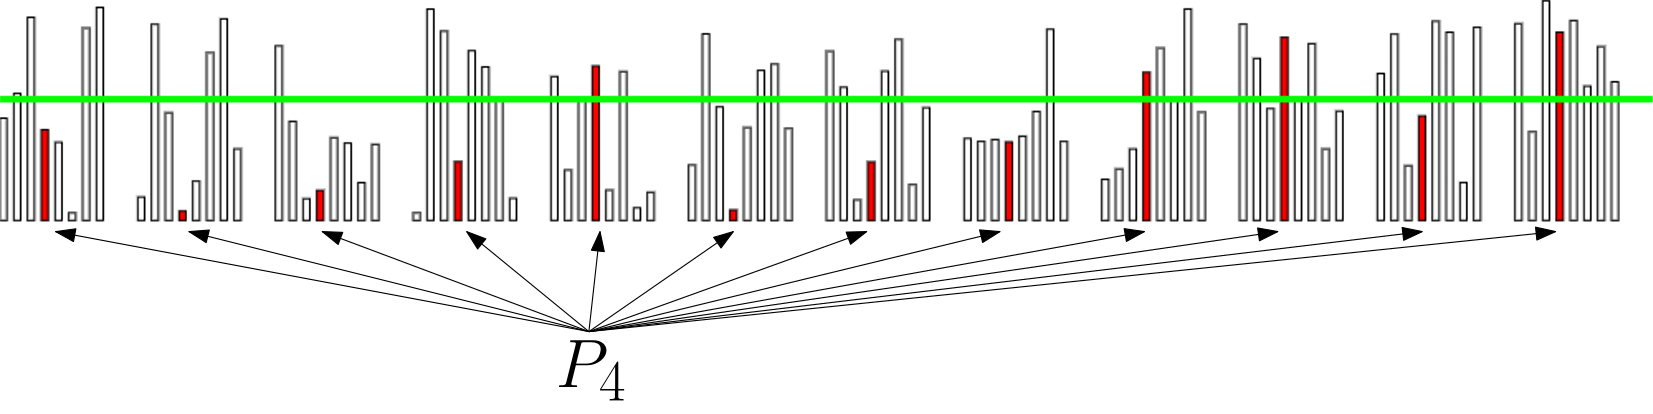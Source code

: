 <?xml version="1.0"?>
<!DOCTYPE ipe SYSTEM "ipe.dtd">
<ipe version="70212" creator="Ipe 7.2.12">
<info created="D:20191018210919" modified="D:20191018213224"/>
<bitmap id="1" width="1000" height="250" BitsPerComponent="8" ColorSpace="DeviceRGB" Filter="FlateDecode" length="4273" encoding="base64">
eNrt3UuIZFcdwOFyzKghpAayCKJpEHXliCg+iAsnbhxkghoSGoKIGgwoxIAMojAEHAiCIkGI
C4VIVEQCTUJUIjJujC4EHyhiu1JxkYi4CChIfKCOxypOec7c6el63VvnnPt9nEUyzNyue/t/
z/3lUdWXLwMAQJsODw9P5FwTAAAosNtPnz7972gymbgmAABQZrcv/la3AwCAbmdx2V+Uc00A
oFh/6XBN0O2juuz/iFx2tjVXL8m5JgBbEZ7a08TBwYFrgm532WHDufpbZK4AttjtYY+d//X+
/r5uR0C67GCuAHQ7eNC77JgrAHQ7HvTV+WuHy47bGQDdjgd9gffgDYkh78HmL/szHe41cwWg
28GDvrp7sPnLHk7wloSANFcAmgGGf9A/2+Ee1FcC0mUH0O0U60O5Sr+DazzoL168+PJEmF73
oL4SkC47gG6n5O/gl6NyvoNPd/TR7cH8r8NZ6/Zi++pMzj+Y6HYAim2GEFdvSNTbV6pvpVd1
W+LYV6XbG+728CV+EPkPCrodgMK7Pfj5TNV9pfr6e1W6fYB7MDVwt/sfgXQ7ABU1QwN91fx3
MBzqZYkND6Xbi+32xbXS7bjsQI2bzNtzqk+3j7Pbw6H+MLOVQ+n2wu9B3c7Al/2enHdUAWtv
Mt+PfHa0bh9zt+/kUNd40B/140R1u27X7dV1e/j1RyOfhADY23W7bl9c9pOJZS57md1+em/v
hpMnFys9Qd2u2+3t1XW7TzBr0hpPHLC36/ZavDXXRyHPL/s/Z5a87MV2+2H429nan051u263
t+t2Cuz2VZ84YG/X7RVd9h9FPRXyGpddt+t23Y5ux4Me3a4ZtnI7h+OEilus/bNnXXbdrtt1
u71dt6PbG/aBnBtHt1fU7Rcnk8PZOggVp9t1u27X7fZ23Y5ubz3Vvhq5cXR7dd0+Tzjdrtt1
u263t+t2dLtUs8kYhma6/fcdul23uwd1O7od3e4xodsNQ2ndHk7wFYlCpl2363bd3szevp/z
SNXtul2363bdrtvX7vYCp12376TbH8u1Nwy6fSd7e/gSB5FHqm7X7bpdt+v2JX2+Q7frdt2e
vqq7oyaHQbfvqts9UnW7btftul23r3HjfCwxcKrpdt1efre3PQy6Xbc31u3hN78lJ+F0+058
tkO36/ad3Di6Xbfrdt1ee9aGs/tITrc30+3hj/w48s5i3b7DE/xEYuATtMnodt2u23W7bm+p
24MvRuP5Dwoj6fYGns663QnaZHS7btftul236/bLI/4fgXQ7sla322R0u27X7bpdtztBj1Td
jm7X7bpdt8//+tcdul2363ZZ6wR1u26XtU7QJqPbC3ykviaxzGXX7bpdt8ta3a7bkbW63Saj
28t/pOp23a7bZa1u1+3IWt1uk9Htul2363bd7gQ9UnU7dWXtXbnC36lnk9Htul2363bdrtt1
u26v8Vp98vz5dOn29e7Bx6PyP2HDJqPbdbtu1+26Xbfr9lF1e/j16xOVXvb/neB0+pnJZL5G
lR9tbDK6Xbfrdt2u23W7rHWCun2ZQz0/U+9ln3f75bjF6XbdbpPR7bpdt+t23a7bdXuT3V77
ZV+j23/YMZJuD9fqlbnGuj2cwkM5m4xu1+26Xbfrdt2u23V7vd0eRv1tiUI+uWWYrA3f9N9F
Aw/DYCd4Pmpv2sfc7e8+cyZdhZfMaLv9Xx26XbfLWieo23X7ht1e4CcuDpa1uxqG5k9Qt/f7
oN/b+9ZkMl/ll8xouz183RcmeroHdbtul7W6XbcPvLf/JKfbdbtu1+3X7vaKSmbM3T7APajb
dbus1e26ffi9/c3RJnOl23W7btftul2363bdrtt1u24vvxl0u27X7bpdt+t23a7bdbtu1+26
Xbc7Qd2u23W7btftstYJeqTqdt2u23W7btftul23D9zts7H6v/H8xBDdrtt1u26XtU5Qt+t2
3a7b6+r2cf6kP92u23W7bpe1TlC363bdrtt31e3hUI/kdLtu1+26Xbfr9p42mTtyul2363bd
rttX6vZwqHujZS67btftul2363bdvvYm82S06TDodt2u23X7KLt9pcuu23W7btftul2373aT
0e26Xbfrdt2u23W7btftul2363bdrtt1u27X7csPw005WesEdbtu1+26Xbfrdt2u23V7gd0e
vvpzUXtPHN3ukarbdbtu1+26Xbfrdt1eV7dPFs9gy7Isy7Isy7Isy7Isy7Isy7Isy7Isy7Is
y7Isy7Isy7Isy9rdGuc7qrwv1VvGCnlf6m7fILnOiHpfqvelel+q96Vu/E69ut6XWt1nDnhf
asPvS9Xtut0jVbfrdruobtftul2363bdLmt1u27X7bV0ezjBN+XsosPcOF/L6Xbdrtt1u273
xNHtul236/Zj78GfRvX+6+jquj38kfdH5Wetbq+928/mshPU7bpdt8ta3a7bdXs93V5a1o6k
2yvK2qM816Hby5z28OuXois35J67Pfzm7+V0u27X7X1k7RMdul2363bdrtt1e3rZb0oMvLfX
1e3hOPfnBu72Izfk/rs9/JF3ROVvMrpdt1eateEl3ZnY5LLrdt2u23W7bm+y23e4t1fX7cHD
0cCP1J13e0WbjG7X7fV2+7Yuu27X7bpdt+t23a7bd/VI1e3dQ30jp9t1u27X7bpdt+t23a7b
dbtuL/EenE7fe+ON89XTd1C3b+U5+IJEe5/ppNt1u27X7bpdt+t23a7bj+32q+7tur20bg+H
+s9Mk5/FqtuXP8GjPglBt+t23a7bdbtu1+26XbcX0u1beVW6vYETvOonIeh23a7bdbtu1+26
Xbfrdt2u25s8Qd2u23W7btftul2363bdrtt1u27X7bpdt+t23a7bdbtu1+26Xbfrdt2u25e/
Vl/v0O26Xbfrdt2u23W7btftul23l7bJhOO8L7Hh3n57ovBNRrfrdt2u23V7vd0ejvPi665b
rMW0y1rdrtt1e9vdvt29/amZ8jcZ3a7bdbtu1+1Vd3uY9r/PVjrtsla363bdrtvLLxndrtt1
u26vvdvDS3pPYqlhGHe3d6dd1up23a7bdbtu1+26Xbfr9gG6PfjmzLLDoNt1u27X7bpdt+v2
drv9mQ7drtt1ezndvtow6HbdPvoTfLpDt+t23a7bm+n28GpvSWzyoNftul2363bdrtt3foK3
JQr/V/e6Xbfr9ma6PRzqXblj/8gfO4ZsBt2u23W7btftur3ME9Ttul236/YBSubb0ZLfwZcm
NskP3a7bdbtur73bw2/+Qk7W6nbdrtt1u24fvmRenVjm6Xz+vvvS1UczvDbXx49E0e26Xbfr
9lWn/aNRT89B3V7LCb4qd+yhftGh23W7btfta7+q38ws+6CfTh+aTOZrk+/gtV/Vr6KefpSh
btftul23b2XaZe04T/C30ZLD8PrEwFmr23W7bm+s21d70G+pZHb7I8h1u27X7bpdt+v23UaR
btftul2363bdrtt1u27X7QVuMg/nhpx23a7bdbtu1+3tdXv4uo/mdPsWu/2RDt2u23X7eLo9
/Pr90cDTrtt1u27X7bq9yW4PX/2eqN6SKbPbw5HuTVRwD+p23a7b+99kdLtu1+26Xbfr9i1f
K92+jW6v7B7U7bpdt+t23a7bdbtu1+26Xbfrdt2u23W7btftul2363bdrtt1u27X7bpdt+t2
3a7bdbtu1+26Xbfrdt2u23W7btftul2363bdrtt1u27X7bpdt+t23a7bdbtu1+26Xbfrdt2u
20fc7eEl3X3uXLp0u25vtdvDcR64cCFdul2363bdrtt1u27X7RV1e5j2x+LqY2/X7bq9oHtw
MnkwrvZ+gqRu1+26Xbfrdt2u25vv9l73dt2+FR/M9fFIHUm3N/yT33W7bh9Pt1/q0O26Xbfr
dt2u2wvp9nDiX4l6eqTqdt2u23V7Ld0eXtLZRB/Trtt1u27X7bpdt+98b9ftur3Sbv9Oh24f
c7f3Pe26Xbfrdt2u23s6wQ/nNtnbdbtu1+1ldnt4SecS7ZWMbtftul2363bdPoZuD7/+pWjD
vV2363bdXmy3t10yul2363bdrtt1+0i6fVt7u27X7bpdt+t23a7bdbtu1+26Xbfrdt2u23W7
btftul2363bdrtt1u27X7bpdt+t23a7bdbtu1+26Xbfrdt2u23W7btftul2363bdrtt1u27X
7eFQpxLjKRndrtt1u27fymV/Xa6cvV2363bdrtt1e3vdHg7155lRlYxuL2ra/9Sh23V7Ld0e
DvXLqLS9vcBd9PpEBVmr23W7btft5XX7CEtGt5c27TcnTLtur6vbG9jbh9xFn5+pI2t1u27X
7Vv8Geu6XcnodtNu2nW7bq+q22vKWt2u23X7Wid4aUbJKBndbtpNu27X7bpdt+t23V5ytysZ
JaPbTbtp1+26ffgTfLxDt4+22z+dG/IEdbtuVzK6Xbebdt2u23X7MYfa27vr1KnFKn/adXuv
e/uFaMMT/FmHbtftSkbJ6HbTbtp1u27fsNvrmnbdfrmSz/h9Y6KQvV23Kxklo9tNu2nX7bpd
t+t23b7MiOp23a5klIxuN+26fYTdHg71ZE6363bdrtt1u25XMrrdtJt23V5gt4dD3RENnB/V
TftTOd0+zN7+qZxu1+26XckoGd1u2nX7aLu978ve0rTfHlU97XV1e/gjF6P29nbdXlrJfDyn
ZJSMbjftpl2363bTrtvt7bq9zJL5XGTalYxuN+2mXbfrdtOu2+3tul3JKBl7u2k37aZdt+t2
067bdbtuVzJKRrebdtOu23W7btft9nbdrttNu73dtJt2067bdbtp1+2j2tvP5nS7klEy9nbT
btpNu27X7aZdt5e5t1+Kyp/2B3NKxrTb2027aTftur3GaX/nrbemy7Trdnt7k9P+wIkT86Vk
TLu93bSbdtM+tm6/M1f1tH93Mpkv017y3r6fs7fb25WMaTftpt20m3bdvuS0PxGZdtM+zN5+
ENnbTbuSMe2m3bSbdtOu2027abe3m3bTbtpNu2k37abdtOt2027a7e2m3bSbdtNu2k27aR9h
tx/OdF/VYdR9VXPdaT+cre60r3yoFV/VetO+tVc1nR7Gc+/pBI861NrTvp1XNZv2+epO+9bm
6mqHWntvN+2m3bSbdtNu2k27aa9x2udfZeGKV5W66u8P0lcVzn2xrpj2lQ+14qtab9q39qqS
Ew+rjxM86lAbfsc3fVX5ifdxgkcdar293bSbdtNu2k27aTftpr3SaQcAAAAAAAAAAAAAAAAA
AAAAAAAAAAAAAAAAAAAAAAAAAAAAAAAAAAAAAAAAAAAAAAAAAAAAAAAAAAAAAAAAAAAAAAAA
AAAAAAAAAAAAAAAAAAAAAAAAAAAAAAAAAAAAAAAAAAAAAAAAAAAAAAAAAAAAAAAAAAAAAAAA
AAAAAAAAAAAAAAAAAAAAAAAAAAAAAAAAAAAAAAAAAAAAAAAAAAAAAAAAAAAAAAAAAAAAAAAA
AAAAAAAAAAAAAAAAAAAAAAAAAAAAAAAAAAAAAAAAAAAAAAAAAAAAAAAAAAAAAAAAAAAAAAAA
AAAAAAAAAAAAAAAAAAAAAAAAAAAAAAAAAAAAAAAAAAAAAAAAAAAAAAAAAAAAAAAAAAAAAAAA
AAAAAAAAAAAAAAAAAAAAAAAAAAAAAAAAAAAAAAAAAAAAAAAAAAAAAAAAAAAAAAAAAAAAAABo
2H8ByuMFWA==
</bitmap>
<ipestyle name="basic">
<symbol name="arrow/arc(spx)">
<path stroke="sym-stroke" fill="sym-stroke" pen="sym-pen">
0 0 m
-1 0.333 l
-1 -0.333 l
h
</path>
</symbol>
<symbol name="arrow/farc(spx)">
<path stroke="sym-stroke" fill="white" pen="sym-pen">
0 0 m
-1 0.333 l
-1 -0.333 l
h
</path>
</symbol>
<symbol name="arrow/ptarc(spx)">
<path stroke="sym-stroke" fill="sym-stroke" pen="sym-pen">
0 0 m
-1 0.333 l
-0.8 0 l
-1 -0.333 l
h
</path>
</symbol>
<symbol name="arrow/fptarc(spx)">
<path stroke="sym-stroke" fill="white" pen="sym-pen">
0 0 m
-1 0.333 l
-0.8 0 l
-1 -0.333 l
h
</path>
</symbol>
<symbol name="mark/circle(sx)" transformations="translations">
<path fill="sym-stroke">
0.6 0 0 0.6 0 0 e
0.4 0 0 0.4 0 0 e
</path>
</symbol>
<symbol name="mark/disk(sx)" transformations="translations">
<path fill="sym-stroke">
0.6 0 0 0.6 0 0 e
</path>
</symbol>
<symbol name="mark/fdisk(sfx)" transformations="translations">
<group>
<path fill="sym-fill">
0.5 0 0 0.5 0 0 e
</path>
<path fill="sym-stroke" fillrule="eofill">
0.6 0 0 0.6 0 0 e
0.4 0 0 0.4 0 0 e
</path>
</group>
</symbol>
<symbol name="mark/box(sx)" transformations="translations">
<path fill="sym-stroke" fillrule="eofill">
-0.6 -0.6 m
0.6 -0.6 l
0.6 0.6 l
-0.6 0.6 l
h
-0.4 -0.4 m
0.4 -0.4 l
0.4 0.4 l
-0.4 0.4 l
h
</path>
</symbol>
<symbol name="mark/square(sx)" transformations="translations">
<path fill="sym-stroke">
-0.6 -0.6 m
0.6 -0.6 l
0.6 0.6 l
-0.6 0.6 l
h
</path>
</symbol>
<symbol name="mark/fsquare(sfx)" transformations="translations">
<group>
<path fill="sym-fill">
-0.5 -0.5 m
0.5 -0.5 l
0.5 0.5 l
-0.5 0.5 l
h
</path>
<path fill="sym-stroke" fillrule="eofill">
-0.6 -0.6 m
0.6 -0.6 l
0.6 0.6 l
-0.6 0.6 l
h
-0.4 -0.4 m
0.4 -0.4 l
0.4 0.4 l
-0.4 0.4 l
h
</path>
</group>
</symbol>
<symbol name="mark/cross(sx)" transformations="translations">
<group>
<path fill="sym-stroke">
-0.43 -0.57 m
0.57 0.43 l
0.43 0.57 l
-0.57 -0.43 l
h
</path>
<path fill="sym-stroke">
-0.43 0.57 m
0.57 -0.43 l
0.43 -0.57 l
-0.57 0.43 l
h
</path>
</group>
</symbol>
<symbol name="arrow/fnormal(spx)">
<path stroke="sym-stroke" fill="white" pen="sym-pen">
0 0 m
-1 0.333 l
-1 -0.333 l
h
</path>
</symbol>
<symbol name="arrow/pointed(spx)">
<path stroke="sym-stroke" fill="sym-stroke" pen="sym-pen">
0 0 m
-1 0.333 l
-0.8 0 l
-1 -0.333 l
h
</path>
</symbol>
<symbol name="arrow/fpointed(spx)">
<path stroke="sym-stroke" fill="white" pen="sym-pen">
0 0 m
-1 0.333 l
-0.8 0 l
-1 -0.333 l
h
</path>
</symbol>
<symbol name="arrow/linear(spx)">
<path stroke="sym-stroke" pen="sym-pen">
-1 0.333 m
0 0 l
-1 -0.333 l
</path>
</symbol>
<symbol name="arrow/fdouble(spx)">
<path stroke="sym-stroke" fill="white" pen="sym-pen">
0 0 m
-1 0.333 l
-1 -0.333 l
h
-1 0 m
-2 0.333 l
-2 -0.333 l
h
</path>
</symbol>
<symbol name="arrow/double(spx)">
<path stroke="sym-stroke" fill="sym-stroke" pen="sym-pen">
0 0 m
-1 0.333 l
-1 -0.333 l
h
-1 0 m
-2 0.333 l
-2 -0.333 l
h
</path>
</symbol>
<pen name="heavier" value="0.8"/>
<pen name="fat" value="1.2"/>
<pen name="ultrafat" value="2"/>
<symbolsize name="large" value="5"/>
<symbolsize name="small" value="2"/>
<symbolsize name="tiny" value="1.1"/>
<arrowsize name="large" value="10"/>
<arrowsize name="small" value="5"/>
<arrowsize name="tiny" value="3"/>
<color name="red" value="1 0 0"/>
<color name="green" value="0 1 0"/>
<color name="blue" value="0 0 1"/>
<color name="yellow" value="1 1 0"/>
<color name="orange" value="1 0.647 0"/>
<color name="gold" value="1 0.843 0"/>
<color name="purple" value="0.627 0.125 0.941"/>
<color name="gray" value="0.745"/>
<color name="brown" value="0.647 0.165 0.165"/>
<color name="navy" value="0 0 0.502"/>
<color name="pink" value="1 0.753 0.796"/>
<color name="seagreen" value="0.18 0.545 0.341"/>
<color name="turquoise" value="0.251 0.878 0.816"/>
<color name="violet" value="0.933 0.51 0.933"/>
<color name="darkblue" value="0 0 0.545"/>
<color name="darkcyan" value="0 0.545 0.545"/>
<color name="darkgray" value="0.663"/>
<color name="darkgreen" value="0 0.392 0"/>
<color name="darkmagenta" value="0.545 0 0.545"/>
<color name="darkorange" value="1 0.549 0"/>
<color name="darkred" value="0.545 0 0"/>
<color name="lightblue" value="0.678 0.847 0.902"/>
<color name="lightcyan" value="0.878 1 1"/>
<color name="lightgray" value="0.827"/>
<color name="lightgreen" value="0.565 0.933 0.565"/>
<color name="lightyellow" value="1 1 0.878"/>
<dashstyle name="dashed" value="[4] 0"/>
<dashstyle name="dotted" value="[1 3] 0"/>
<dashstyle name="dash dotted" value="[4 2 1 2] 0"/>
<dashstyle name="dash dot dotted" value="[4 2 1 2 1 2] 0"/>
<textsize name="large" value="\large"/>
<textsize name="Large" value="\Large"/>
<textsize name="LARGE" value="\LARGE"/>
<textsize name="huge" value="\huge"/>
<textsize name="Huge" value="\Huge"/>
<textsize name="small" value="\small"/>
<textsize name="footnote" value="\footnotesize"/>
<textsize name="tiny" value="\tiny"/>
<textstyle name="center" begin="\begin{center}" end="\end{center}"/>
<textstyle name="itemize" begin="\begin{itemize}" end="\end{itemize}"/>
<textstyle name="item" begin="\begin{itemize}\item{}" end="\end{itemize}"/>
<gridsize name="4 pts" value="4"/>
<gridsize name="8 pts (~3 mm)" value="8"/>
<gridsize name="16 pts (~6 mm)" value="16"/>
<gridsize name="32 pts (~12 mm)" value="32"/>
<gridsize name="10 pts (~3.5 mm)" value="10"/>
<gridsize name="20 pts (~7 mm)" value="20"/>
<gridsize name="14 pts (~5 mm)" value="14"/>
<gridsize name="28 pts (~10 mm)" value="28"/>
<gridsize name="56 pts (~20 mm)" value="56"/>
<anglesize name="90 deg" value="90"/>
<anglesize name="60 deg" value="60"/>
<anglesize name="45 deg" value="45"/>
<anglesize name="30 deg" value="30"/>
<anglesize name="22.5 deg" value="22.5"/>
<opacity name="10%" value="0.1"/>
<opacity name="30%" value="0.3"/>
<opacity name="50%" value="0.5"/>
<opacity name="75%" value="0.75"/>
<tiling name="falling" angle="-60" step="4" width="1"/>
<tiling name="rising" angle="30" step="4" width="1"/>
</ipestyle>
<page>
<layer name="alpha"/>
<view layers="alpha" active="alpha"/>
<image layer="alpha" rect="0 346.625 595 495.375" bitmap="1"/>
<group>
<path matrix="1 0 0 0.692308 0 126.769" stroke="black" arrow="normal/normal">
212 360 m
20 412 l
</path>
<path matrix="1 0 0 0.692308 0 126.769" stroke="black" arrow="normal/normal">
212 360 m
68 412 l
</path>
<path matrix="1 0 0 0.692308 0 126.769" stroke="black" arrow="normal/normal">
212 360 m
116 412 l
</path>
<path matrix="1 0 0 0.692308 0 126.769" stroke="black" arrow="normal/normal">
212 360 m
168 412 l
</path>
<path matrix="1 0 0 0.692308 0 126.769" stroke="black" arrow="normal/normal">
212 360 m
216 412 l
</path>
<path matrix="1 0 0 0.692308 0 126.769" stroke="black" arrow="normal/normal">
212 360 m
264 412 l
</path>
<path matrix="1 0 0 0.692308 0 126.769" stroke="black" arrow="normal/normal">
212 360 m
312 412 l
</path>
<path matrix="1 0 0 0.692308 0 126.769" stroke="black" arrow="normal/normal">
212 360 m
360 412 l
</path>
<path matrix="1 0 0 0.692308 0 126.769" stroke="black" arrow="normal/normal">
212 360 m
460 412 l
</path>
<path matrix="1 0 0 0.692308 0 126.769" stroke="black" arrow="normal/normal">
212 360 m
412 412 l
</path>
<path matrix="1 0 0 0.692308 0 126.769" stroke="black" arrow="normal/normal">
212 360 m
512 412 l
</path>
<path matrix="1 0 0 0.692308 0 126.769" stroke="black" arrow="normal/normal">
212 360 m
560 412 l
</path>
</group>
<text matrix="1 0 0 1 -8 8" transformations="translations" pos="208 348" stroke="black" type="label" width="25.618" height="16.939" depth="4.78" valign="baseline" size="Huge" style="math">P_4</text>
</page>
</ipe>
